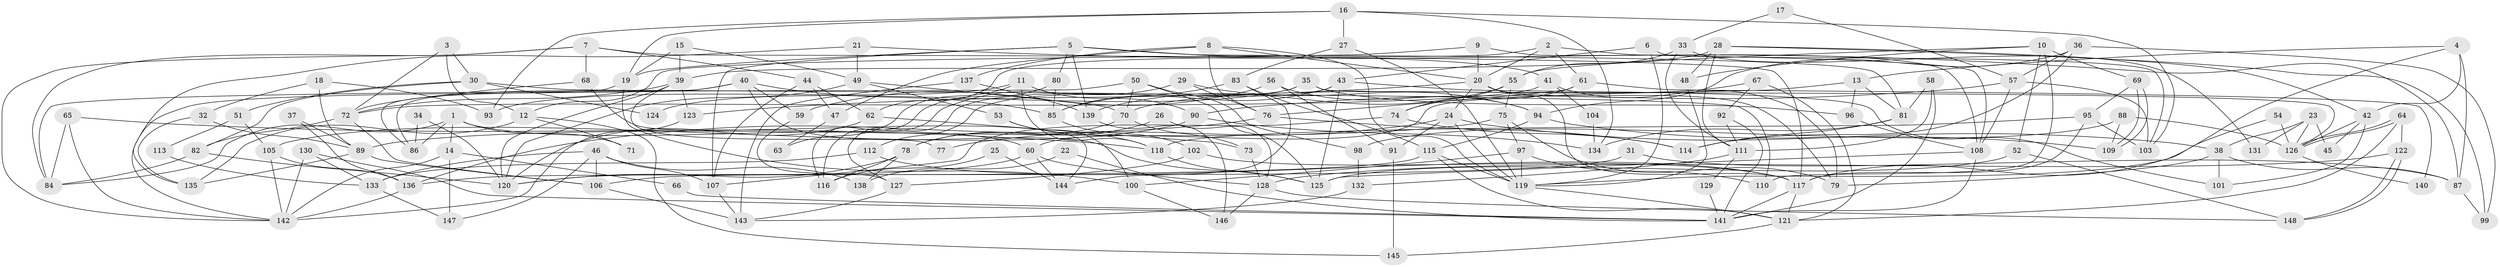 // Generated by graph-tools (version 1.1) at 2025/50/03/09/25 03:50:01]
// undirected, 148 vertices, 296 edges
graph export_dot {
graph [start="1"]
  node [color=gray90,style=filled];
  1;
  2;
  3;
  4;
  5;
  6;
  7;
  8;
  9;
  10;
  11;
  12;
  13;
  14;
  15;
  16;
  17;
  18;
  19;
  20;
  21;
  22;
  23;
  24;
  25;
  26;
  27;
  28;
  29;
  30;
  31;
  32;
  33;
  34;
  35;
  36;
  37;
  38;
  39;
  40;
  41;
  42;
  43;
  44;
  45;
  46;
  47;
  48;
  49;
  50;
  51;
  52;
  53;
  54;
  55;
  56;
  57;
  58;
  59;
  60;
  61;
  62;
  63;
  64;
  65;
  66;
  67;
  68;
  69;
  70;
  71;
  72;
  73;
  74;
  75;
  76;
  77;
  78;
  79;
  80;
  81;
  82;
  83;
  84;
  85;
  86;
  87;
  88;
  89;
  90;
  91;
  92;
  93;
  94;
  95;
  96;
  97;
  98;
  99;
  100;
  101;
  102;
  103;
  104;
  105;
  106;
  107;
  108;
  109;
  110;
  111;
  112;
  113;
  114;
  115;
  116;
  117;
  118;
  119;
  120;
  121;
  122;
  123;
  124;
  125;
  126;
  127;
  128;
  129;
  130;
  131;
  132;
  133;
  134;
  135;
  136;
  137;
  138;
  139;
  140;
  141;
  142;
  143;
  144;
  145;
  146;
  147;
  148;
  1 -- 86;
  1 -- 14;
  1 -- 60;
  1 -- 71;
  1 -- 84;
  2 -- 108;
  2 -- 61;
  2 -- 20;
  2 -- 62;
  3 -- 72;
  3 -- 12;
  3 -- 30;
  4 -- 117;
  4 -- 13;
  4 -- 42;
  4 -- 87;
  5 -- 139;
  5 -- 107;
  5 -- 19;
  5 -- 41;
  5 -- 80;
  5 -- 81;
  6 -- 43;
  6 -- 119;
  6 -- 103;
  7 -- 142;
  7 -- 84;
  7 -- 44;
  7 -- 68;
  7 -- 117;
  8 -- 119;
  8 -- 20;
  8 -- 47;
  8 -- 76;
  8 -- 137;
  9 -- 108;
  9 -- 20;
  9 -- 12;
  10 -- 69;
  10 -- 110;
  10 -- 48;
  10 -- 52;
  10 -- 55;
  11 -- 90;
  11 -- 118;
  11 -- 63;
  11 -- 93;
  12 -- 145;
  12 -- 71;
  12 -- 135;
  13 -- 96;
  13 -- 60;
  13 -- 81;
  14 -- 142;
  14 -- 147;
  14 -- 66;
  15 -- 39;
  15 -- 19;
  15 -- 49;
  16 -- 134;
  16 -- 27;
  16 -- 19;
  16 -- 93;
  16 -- 103;
  17 -- 57;
  17 -- 33;
  18 -- 89;
  18 -- 93;
  18 -- 32;
  19 -- 86;
  19 -- 100;
  20 -- 117;
  20 -- 24;
  20 -- 79;
  20 -- 123;
  21 -- 135;
  21 -- 49;
  21 -- 87;
  22 -- 138;
  22 -- 141;
  23 -- 38;
  23 -- 126;
  23 -- 45;
  23 -- 131;
  24 -- 38;
  24 -- 77;
  24 -- 91;
  24 -- 119;
  25 -- 116;
  25 -- 144;
  26 -- 78;
  26 -- 128;
  27 -- 83;
  27 -- 119;
  28 -- 42;
  28 -- 48;
  28 -- 39;
  28 -- 99;
  28 -- 111;
  29 -- 94;
  29 -- 76;
  29 -- 116;
  30 -- 82;
  30 -- 51;
  30 -- 110;
  30 -- 124;
  31 -- 87;
  31 -- 106;
  32 -- 89;
  32 -- 135;
  33 -- 111;
  33 -- 55;
  33 -- 131;
  34 -- 86;
  34 -- 120;
  35 -- 127;
  35 -- 126;
  35 -- 96;
  35 -- 124;
  36 -- 114;
  36 -- 99;
  36 -- 57;
  36 -- 94;
  37 -- 89;
  37 -- 136;
  38 -- 87;
  38 -- 79;
  38 -- 101;
  39 -- 72;
  39 -- 77;
  39 -- 120;
  39 -- 123;
  40 -- 125;
  40 -- 85;
  40 -- 59;
  40 -- 86;
  40 -- 142;
  41 -- 79;
  41 -- 72;
  41 -- 104;
  42 -- 101;
  42 -- 45;
  42 -- 126;
  43 -- 85;
  43 -- 125;
  43 -- 101;
  43 -- 112;
  44 -- 62;
  44 -- 47;
  44 -- 107;
  46 -- 107;
  46 -- 133;
  46 -- 106;
  46 -- 138;
  46 -- 147;
  47 -- 63;
  48 -- 119;
  49 -- 53;
  49 -- 70;
  49 -- 120;
  50 -- 70;
  50 -- 125;
  50 -- 84;
  50 -- 98;
  51 -- 105;
  51 -- 113;
  52 -- 148;
  52 -- 125;
  53 -- 100;
  53 -- 118;
  54 -- 126;
  54 -- 119;
  55 -- 74;
  55 -- 75;
  55 -- 139;
  56 -- 94;
  56 -- 59;
  56 -- 91;
  57 -- 103;
  57 -- 90;
  57 -- 108;
  58 -- 111;
  58 -- 81;
  58 -- 141;
  59 -- 127;
  60 -- 120;
  60 -- 128;
  60 -- 144;
  61 -- 76;
  61 -- 74;
  61 -- 140;
  62 -- 120;
  62 -- 73;
  64 -- 126;
  64 -- 126;
  64 -- 122;
  64 -- 121;
  65 -- 142;
  65 -- 84;
  65 -- 118;
  66 -- 141;
  67 -- 70;
  67 -- 121;
  67 -- 92;
  68 -- 72;
  68 -- 144;
  69 -- 95;
  69 -- 109;
  69 -- 109;
  70 -- 73;
  70 -- 78;
  72 -- 82;
  72 -- 106;
  73 -- 128;
  74 -- 107;
  74 -- 114;
  75 -- 89;
  75 -- 79;
  75 -- 97;
  76 -- 136;
  76 -- 114;
  78 -- 120;
  78 -- 116;
  78 -- 138;
  80 -- 116;
  80 -- 85;
  81 -- 114;
  81 -- 134;
  82 -- 84;
  82 -- 120;
  83 -- 144;
  83 -- 115;
  83 -- 85;
  85 -- 102;
  87 -- 99;
  88 -- 126;
  88 -- 109;
  88 -- 98;
  89 -- 106;
  89 -- 135;
  90 -- 105;
  90 -- 134;
  91 -- 145;
  92 -- 141;
  92 -- 111;
  94 -- 115;
  94 -- 109;
  95 -- 103;
  95 -- 117;
  95 -- 118;
  96 -- 108;
  97 -- 119;
  97 -- 100;
  97 -- 110;
  98 -- 132;
  100 -- 146;
  102 -- 117;
  102 -- 127;
  104 -- 134;
  105 -- 136;
  105 -- 142;
  106 -- 143;
  107 -- 143;
  108 -- 125;
  108 -- 141;
  111 -- 129;
  111 -- 132;
  112 -- 117;
  112 -- 133;
  113 -- 133;
  115 -- 121;
  115 -- 119;
  115 -- 136;
  117 -- 141;
  117 -- 121;
  118 -- 125;
  119 -- 121;
  121 -- 145;
  122 -- 128;
  122 -- 148;
  122 -- 148;
  123 -- 142;
  126 -- 140;
  127 -- 143;
  128 -- 146;
  128 -- 148;
  129 -- 141;
  130 -- 142;
  130 -- 141;
  130 -- 133;
  132 -- 143;
  133 -- 147;
  136 -- 142;
  137 -- 143;
  137 -- 139;
  139 -- 146;
}
